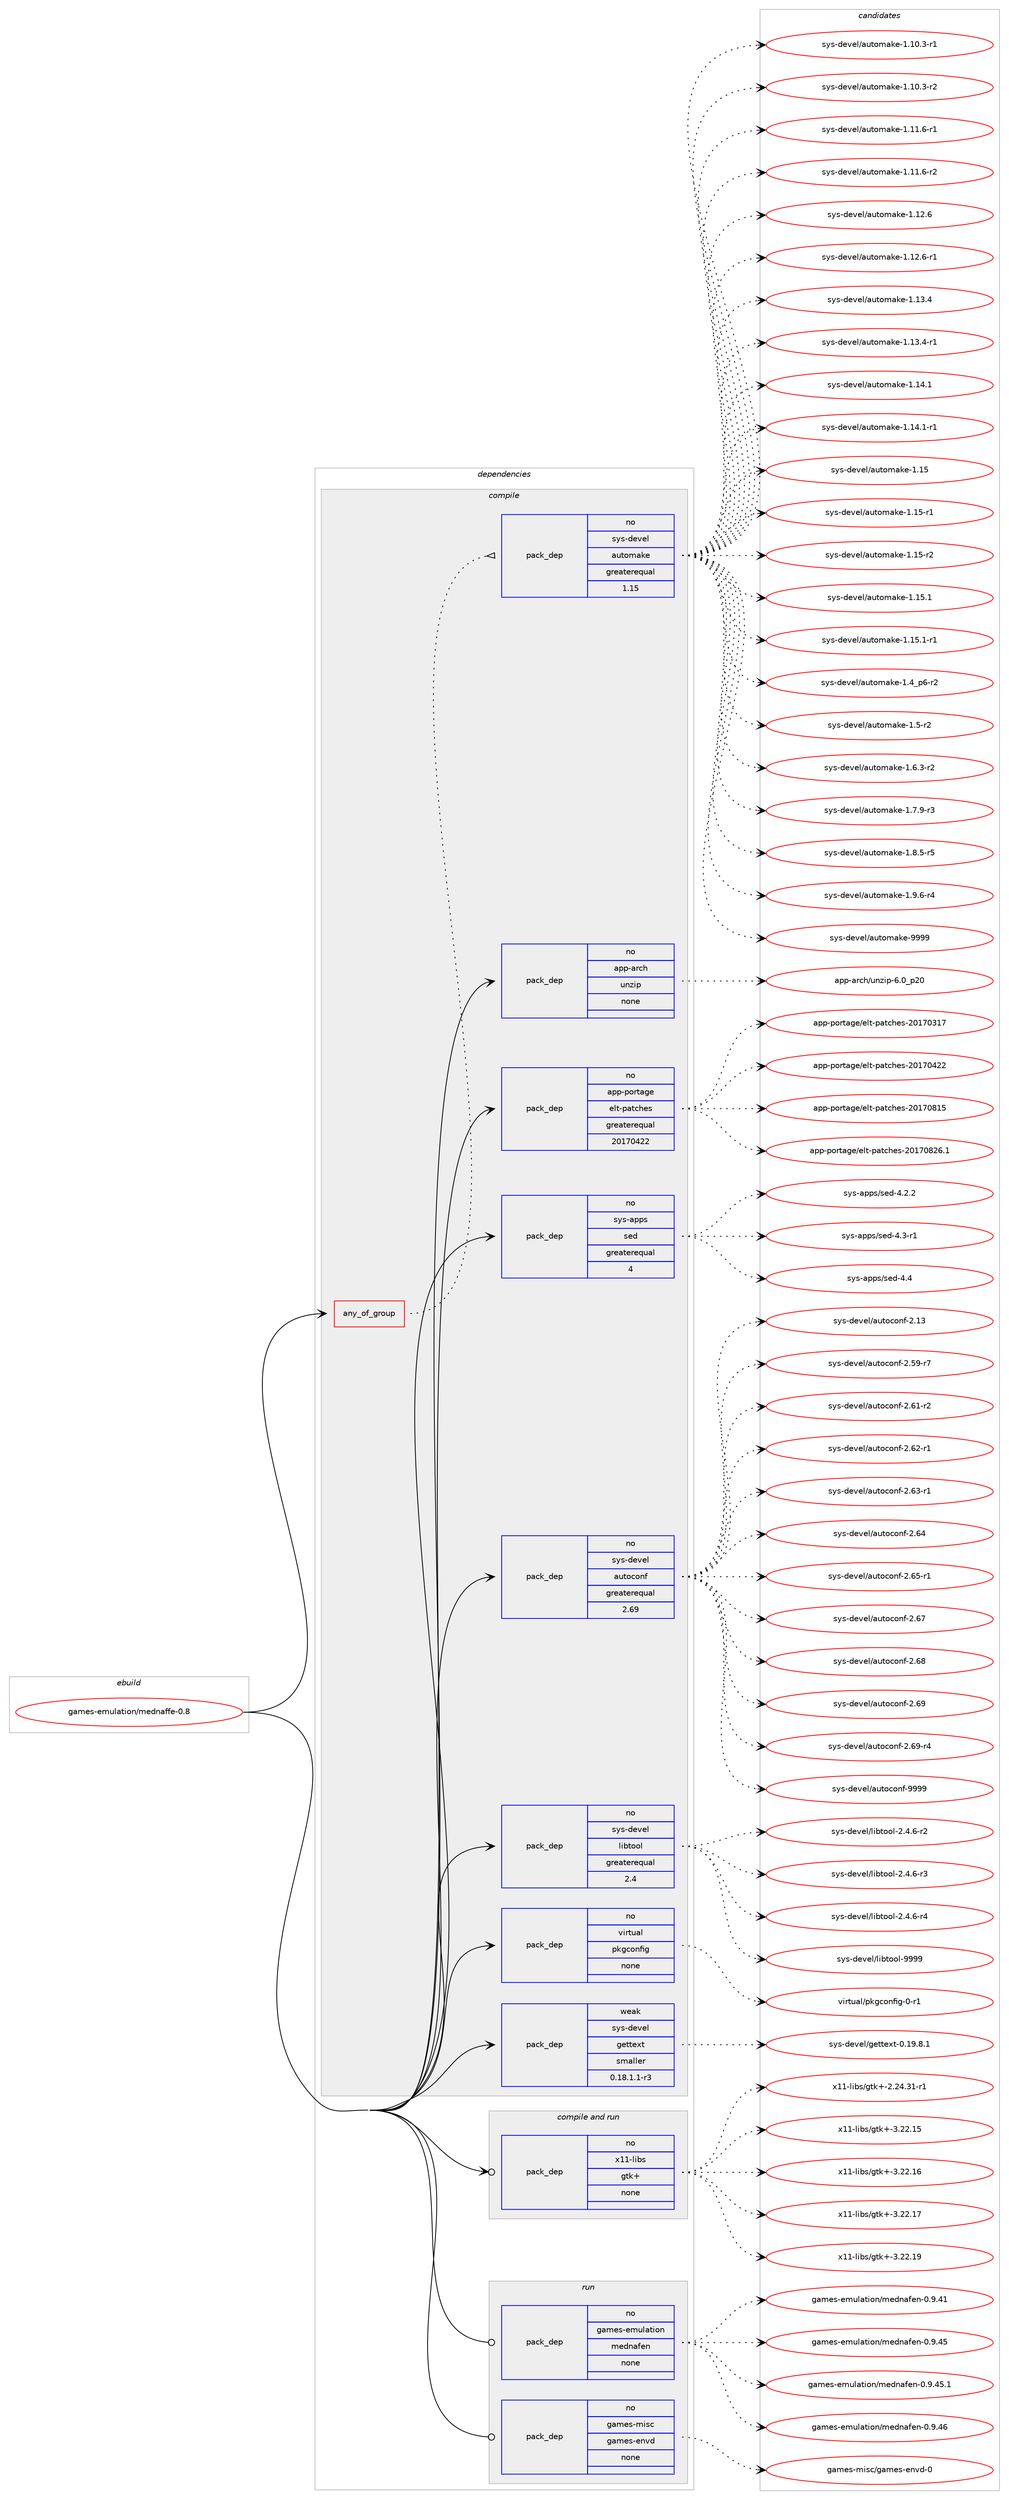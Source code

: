 digraph prolog {

# *************
# Graph options
# *************

newrank=true;
concentrate=true;
compound=true;
graph [rankdir=LR,fontname=Helvetica,fontsize=10,ranksep=1.5];#, ranksep=2.5, nodesep=0.2];
edge  [arrowhead=vee];
node  [fontname=Helvetica,fontsize=10];

# **********
# The ebuild
# **********

subgraph cluster_leftcol {
color=gray;
rank=same;
label=<<i>ebuild</i>>;
id [label="games-emulation/mednaffe-0.8", color=red, width=4, href="../games-emulation/mednaffe-0.8.svg"];
}

# ****************
# The dependencies
# ****************

subgraph cluster_midcol {
color=gray;
label=<<i>dependencies</i>>;
subgraph cluster_compile {
fillcolor="#eeeeee";
style=filled;
label=<<i>compile</i>>;
subgraph any4418 {
dependency296658 [label=<<TABLE BORDER="0" CELLBORDER="1" CELLSPACING="0" CELLPADDING="4"><TR><TD CELLPADDING="10">any_of_group</TD></TR></TABLE>>, shape=none, color=red];subgraph pack212196 {
dependency296659 [label=<<TABLE BORDER="0" CELLBORDER="1" CELLSPACING="0" CELLPADDING="4" WIDTH="220"><TR><TD ROWSPAN="6" CELLPADDING="30">pack_dep</TD></TR><TR><TD WIDTH="110">no</TD></TR><TR><TD>sys-devel</TD></TR><TR><TD>automake</TD></TR><TR><TD>greaterequal</TD></TR><TR><TD>1.15</TD></TR></TABLE>>, shape=none, color=blue];
}
dependency296658:e -> dependency296659:w [weight=20,style="dotted",arrowhead="oinv"];
}
id:e -> dependency296658:w [weight=20,style="solid",arrowhead="vee"];
subgraph pack212197 {
dependency296660 [label=<<TABLE BORDER="0" CELLBORDER="1" CELLSPACING="0" CELLPADDING="4" WIDTH="220"><TR><TD ROWSPAN="6" CELLPADDING="30">pack_dep</TD></TR><TR><TD WIDTH="110">no</TD></TR><TR><TD>app-arch</TD></TR><TR><TD>unzip</TD></TR><TR><TD>none</TD></TR><TR><TD></TD></TR></TABLE>>, shape=none, color=blue];
}
id:e -> dependency296660:w [weight=20,style="solid",arrowhead="vee"];
subgraph pack212198 {
dependency296661 [label=<<TABLE BORDER="0" CELLBORDER="1" CELLSPACING="0" CELLPADDING="4" WIDTH="220"><TR><TD ROWSPAN="6" CELLPADDING="30">pack_dep</TD></TR><TR><TD WIDTH="110">no</TD></TR><TR><TD>app-portage</TD></TR><TR><TD>elt-patches</TD></TR><TR><TD>greaterequal</TD></TR><TR><TD>20170422</TD></TR></TABLE>>, shape=none, color=blue];
}
id:e -> dependency296661:w [weight=20,style="solid",arrowhead="vee"];
subgraph pack212199 {
dependency296662 [label=<<TABLE BORDER="0" CELLBORDER="1" CELLSPACING="0" CELLPADDING="4" WIDTH="220"><TR><TD ROWSPAN="6" CELLPADDING="30">pack_dep</TD></TR><TR><TD WIDTH="110">no</TD></TR><TR><TD>sys-apps</TD></TR><TR><TD>sed</TD></TR><TR><TD>greaterequal</TD></TR><TR><TD>4</TD></TR></TABLE>>, shape=none, color=blue];
}
id:e -> dependency296662:w [weight=20,style="solid",arrowhead="vee"];
subgraph pack212200 {
dependency296663 [label=<<TABLE BORDER="0" CELLBORDER="1" CELLSPACING="0" CELLPADDING="4" WIDTH="220"><TR><TD ROWSPAN="6" CELLPADDING="30">pack_dep</TD></TR><TR><TD WIDTH="110">no</TD></TR><TR><TD>sys-devel</TD></TR><TR><TD>autoconf</TD></TR><TR><TD>greaterequal</TD></TR><TR><TD>2.69</TD></TR></TABLE>>, shape=none, color=blue];
}
id:e -> dependency296663:w [weight=20,style="solid",arrowhead="vee"];
subgraph pack212201 {
dependency296664 [label=<<TABLE BORDER="0" CELLBORDER="1" CELLSPACING="0" CELLPADDING="4" WIDTH="220"><TR><TD ROWSPAN="6" CELLPADDING="30">pack_dep</TD></TR><TR><TD WIDTH="110">no</TD></TR><TR><TD>sys-devel</TD></TR><TR><TD>libtool</TD></TR><TR><TD>greaterequal</TD></TR><TR><TD>2.4</TD></TR></TABLE>>, shape=none, color=blue];
}
id:e -> dependency296664:w [weight=20,style="solid",arrowhead="vee"];
subgraph pack212202 {
dependency296665 [label=<<TABLE BORDER="0" CELLBORDER="1" CELLSPACING="0" CELLPADDING="4" WIDTH="220"><TR><TD ROWSPAN="6" CELLPADDING="30">pack_dep</TD></TR><TR><TD WIDTH="110">no</TD></TR><TR><TD>virtual</TD></TR><TR><TD>pkgconfig</TD></TR><TR><TD>none</TD></TR><TR><TD></TD></TR></TABLE>>, shape=none, color=blue];
}
id:e -> dependency296665:w [weight=20,style="solid",arrowhead="vee"];
subgraph pack212203 {
dependency296666 [label=<<TABLE BORDER="0" CELLBORDER="1" CELLSPACING="0" CELLPADDING="4" WIDTH="220"><TR><TD ROWSPAN="6" CELLPADDING="30">pack_dep</TD></TR><TR><TD WIDTH="110">weak</TD></TR><TR><TD>sys-devel</TD></TR><TR><TD>gettext</TD></TR><TR><TD>smaller</TD></TR><TR><TD>0.18.1.1-r3</TD></TR></TABLE>>, shape=none, color=blue];
}
id:e -> dependency296666:w [weight=20,style="solid",arrowhead="vee"];
}
subgraph cluster_compileandrun {
fillcolor="#eeeeee";
style=filled;
label=<<i>compile and run</i>>;
subgraph pack212204 {
dependency296667 [label=<<TABLE BORDER="0" CELLBORDER="1" CELLSPACING="0" CELLPADDING="4" WIDTH="220"><TR><TD ROWSPAN="6" CELLPADDING="30">pack_dep</TD></TR><TR><TD WIDTH="110">no</TD></TR><TR><TD>x11-libs</TD></TR><TR><TD>gtk+</TD></TR><TR><TD>none</TD></TR><TR><TD></TD></TR></TABLE>>, shape=none, color=blue];
}
id:e -> dependency296667:w [weight=20,style="solid",arrowhead="odotvee"];
}
subgraph cluster_run {
fillcolor="#eeeeee";
style=filled;
label=<<i>run</i>>;
subgraph pack212205 {
dependency296668 [label=<<TABLE BORDER="0" CELLBORDER="1" CELLSPACING="0" CELLPADDING="4" WIDTH="220"><TR><TD ROWSPAN="6" CELLPADDING="30">pack_dep</TD></TR><TR><TD WIDTH="110">no</TD></TR><TR><TD>games-emulation</TD></TR><TR><TD>mednafen</TD></TR><TR><TD>none</TD></TR><TR><TD></TD></TR></TABLE>>, shape=none, color=blue];
}
id:e -> dependency296668:w [weight=20,style="solid",arrowhead="odot"];
subgraph pack212206 {
dependency296669 [label=<<TABLE BORDER="0" CELLBORDER="1" CELLSPACING="0" CELLPADDING="4" WIDTH="220"><TR><TD ROWSPAN="6" CELLPADDING="30">pack_dep</TD></TR><TR><TD WIDTH="110">no</TD></TR><TR><TD>games-misc</TD></TR><TR><TD>games-envd</TD></TR><TR><TD>none</TD></TR><TR><TD></TD></TR></TABLE>>, shape=none, color=blue];
}
id:e -> dependency296669:w [weight=20,style="solid",arrowhead="odot"];
}
}

# **************
# The candidates
# **************

subgraph cluster_choices {
rank=same;
color=gray;
label=<<i>candidates</i>>;

subgraph choice212196 {
color=black;
nodesep=1;
choice11512111545100101118101108479711711611110997107101454946494846514511449 [label="sys-devel/automake-1.10.3-r1", color=red, width=4,href="../sys-devel/automake-1.10.3-r1.svg"];
choice11512111545100101118101108479711711611110997107101454946494846514511450 [label="sys-devel/automake-1.10.3-r2", color=red, width=4,href="../sys-devel/automake-1.10.3-r2.svg"];
choice11512111545100101118101108479711711611110997107101454946494946544511449 [label="sys-devel/automake-1.11.6-r1", color=red, width=4,href="../sys-devel/automake-1.11.6-r1.svg"];
choice11512111545100101118101108479711711611110997107101454946494946544511450 [label="sys-devel/automake-1.11.6-r2", color=red, width=4,href="../sys-devel/automake-1.11.6-r2.svg"];
choice1151211154510010111810110847971171161111099710710145494649504654 [label="sys-devel/automake-1.12.6", color=red, width=4,href="../sys-devel/automake-1.12.6.svg"];
choice11512111545100101118101108479711711611110997107101454946495046544511449 [label="sys-devel/automake-1.12.6-r1", color=red, width=4,href="../sys-devel/automake-1.12.6-r1.svg"];
choice1151211154510010111810110847971171161111099710710145494649514652 [label="sys-devel/automake-1.13.4", color=red, width=4,href="../sys-devel/automake-1.13.4.svg"];
choice11512111545100101118101108479711711611110997107101454946495146524511449 [label="sys-devel/automake-1.13.4-r1", color=red, width=4,href="../sys-devel/automake-1.13.4-r1.svg"];
choice1151211154510010111810110847971171161111099710710145494649524649 [label="sys-devel/automake-1.14.1", color=red, width=4,href="../sys-devel/automake-1.14.1.svg"];
choice11512111545100101118101108479711711611110997107101454946495246494511449 [label="sys-devel/automake-1.14.1-r1", color=red, width=4,href="../sys-devel/automake-1.14.1-r1.svg"];
choice115121115451001011181011084797117116111109971071014549464953 [label="sys-devel/automake-1.15", color=red, width=4,href="../sys-devel/automake-1.15.svg"];
choice1151211154510010111810110847971171161111099710710145494649534511449 [label="sys-devel/automake-1.15-r1", color=red, width=4,href="../sys-devel/automake-1.15-r1.svg"];
choice1151211154510010111810110847971171161111099710710145494649534511450 [label="sys-devel/automake-1.15-r2", color=red, width=4,href="../sys-devel/automake-1.15-r2.svg"];
choice1151211154510010111810110847971171161111099710710145494649534649 [label="sys-devel/automake-1.15.1", color=red, width=4,href="../sys-devel/automake-1.15.1.svg"];
choice11512111545100101118101108479711711611110997107101454946495346494511449 [label="sys-devel/automake-1.15.1-r1", color=red, width=4,href="../sys-devel/automake-1.15.1-r1.svg"];
choice115121115451001011181011084797117116111109971071014549465295112544511450 [label="sys-devel/automake-1.4_p6-r2", color=red, width=4,href="../sys-devel/automake-1.4_p6-r2.svg"];
choice11512111545100101118101108479711711611110997107101454946534511450 [label="sys-devel/automake-1.5-r2", color=red, width=4,href="../sys-devel/automake-1.5-r2.svg"];
choice115121115451001011181011084797117116111109971071014549465446514511450 [label="sys-devel/automake-1.6.3-r2", color=red, width=4,href="../sys-devel/automake-1.6.3-r2.svg"];
choice115121115451001011181011084797117116111109971071014549465546574511451 [label="sys-devel/automake-1.7.9-r3", color=red, width=4,href="../sys-devel/automake-1.7.9-r3.svg"];
choice115121115451001011181011084797117116111109971071014549465646534511453 [label="sys-devel/automake-1.8.5-r5", color=red, width=4,href="../sys-devel/automake-1.8.5-r5.svg"];
choice115121115451001011181011084797117116111109971071014549465746544511452 [label="sys-devel/automake-1.9.6-r4", color=red, width=4,href="../sys-devel/automake-1.9.6-r4.svg"];
choice115121115451001011181011084797117116111109971071014557575757 [label="sys-devel/automake-9999", color=red, width=4,href="../sys-devel/automake-9999.svg"];
dependency296659:e -> choice11512111545100101118101108479711711611110997107101454946494846514511449:w [style=dotted,weight="100"];
dependency296659:e -> choice11512111545100101118101108479711711611110997107101454946494846514511450:w [style=dotted,weight="100"];
dependency296659:e -> choice11512111545100101118101108479711711611110997107101454946494946544511449:w [style=dotted,weight="100"];
dependency296659:e -> choice11512111545100101118101108479711711611110997107101454946494946544511450:w [style=dotted,weight="100"];
dependency296659:e -> choice1151211154510010111810110847971171161111099710710145494649504654:w [style=dotted,weight="100"];
dependency296659:e -> choice11512111545100101118101108479711711611110997107101454946495046544511449:w [style=dotted,weight="100"];
dependency296659:e -> choice1151211154510010111810110847971171161111099710710145494649514652:w [style=dotted,weight="100"];
dependency296659:e -> choice11512111545100101118101108479711711611110997107101454946495146524511449:w [style=dotted,weight="100"];
dependency296659:e -> choice1151211154510010111810110847971171161111099710710145494649524649:w [style=dotted,weight="100"];
dependency296659:e -> choice11512111545100101118101108479711711611110997107101454946495246494511449:w [style=dotted,weight="100"];
dependency296659:e -> choice115121115451001011181011084797117116111109971071014549464953:w [style=dotted,weight="100"];
dependency296659:e -> choice1151211154510010111810110847971171161111099710710145494649534511449:w [style=dotted,weight="100"];
dependency296659:e -> choice1151211154510010111810110847971171161111099710710145494649534511450:w [style=dotted,weight="100"];
dependency296659:e -> choice1151211154510010111810110847971171161111099710710145494649534649:w [style=dotted,weight="100"];
dependency296659:e -> choice11512111545100101118101108479711711611110997107101454946495346494511449:w [style=dotted,weight="100"];
dependency296659:e -> choice115121115451001011181011084797117116111109971071014549465295112544511450:w [style=dotted,weight="100"];
dependency296659:e -> choice11512111545100101118101108479711711611110997107101454946534511450:w [style=dotted,weight="100"];
dependency296659:e -> choice115121115451001011181011084797117116111109971071014549465446514511450:w [style=dotted,weight="100"];
dependency296659:e -> choice115121115451001011181011084797117116111109971071014549465546574511451:w [style=dotted,weight="100"];
dependency296659:e -> choice115121115451001011181011084797117116111109971071014549465646534511453:w [style=dotted,weight="100"];
dependency296659:e -> choice115121115451001011181011084797117116111109971071014549465746544511452:w [style=dotted,weight="100"];
dependency296659:e -> choice115121115451001011181011084797117116111109971071014557575757:w [style=dotted,weight="100"];
}
subgraph choice212197 {
color=black;
nodesep=1;
choice971121124597114991044711711012210511245544648951125048 [label="app-arch/unzip-6.0_p20", color=red, width=4,href="../app-arch/unzip-6.0_p20.svg"];
dependency296660:e -> choice971121124597114991044711711012210511245544648951125048:w [style=dotted,weight="100"];
}
subgraph choice212198 {
color=black;
nodesep=1;
choice97112112451121111141169710310147101108116451129711699104101115455048495548514955 [label="app-portage/elt-patches-20170317", color=red, width=4,href="../app-portage/elt-patches-20170317.svg"];
choice97112112451121111141169710310147101108116451129711699104101115455048495548525050 [label="app-portage/elt-patches-20170422", color=red, width=4,href="../app-portage/elt-patches-20170422.svg"];
choice97112112451121111141169710310147101108116451129711699104101115455048495548564953 [label="app-portage/elt-patches-20170815", color=red, width=4,href="../app-portage/elt-patches-20170815.svg"];
choice971121124511211111411697103101471011081164511297116991041011154550484955485650544649 [label="app-portage/elt-patches-20170826.1", color=red, width=4,href="../app-portage/elt-patches-20170826.1.svg"];
dependency296661:e -> choice97112112451121111141169710310147101108116451129711699104101115455048495548514955:w [style=dotted,weight="100"];
dependency296661:e -> choice97112112451121111141169710310147101108116451129711699104101115455048495548525050:w [style=dotted,weight="100"];
dependency296661:e -> choice97112112451121111141169710310147101108116451129711699104101115455048495548564953:w [style=dotted,weight="100"];
dependency296661:e -> choice971121124511211111411697103101471011081164511297116991041011154550484955485650544649:w [style=dotted,weight="100"];
}
subgraph choice212199 {
color=black;
nodesep=1;
choice115121115459711211211547115101100455246504650 [label="sys-apps/sed-4.2.2", color=red, width=4,href="../sys-apps/sed-4.2.2.svg"];
choice115121115459711211211547115101100455246514511449 [label="sys-apps/sed-4.3-r1", color=red, width=4,href="../sys-apps/sed-4.3-r1.svg"];
choice11512111545971121121154711510110045524652 [label="sys-apps/sed-4.4", color=red, width=4,href="../sys-apps/sed-4.4.svg"];
dependency296662:e -> choice115121115459711211211547115101100455246504650:w [style=dotted,weight="100"];
dependency296662:e -> choice115121115459711211211547115101100455246514511449:w [style=dotted,weight="100"];
dependency296662:e -> choice11512111545971121121154711510110045524652:w [style=dotted,weight="100"];
}
subgraph choice212200 {
color=black;
nodesep=1;
choice115121115451001011181011084797117116111991111101024550464951 [label="sys-devel/autoconf-2.13", color=red, width=4,href="../sys-devel/autoconf-2.13.svg"];
choice1151211154510010111810110847971171161119911111010245504653574511455 [label="sys-devel/autoconf-2.59-r7", color=red, width=4,href="../sys-devel/autoconf-2.59-r7.svg"];
choice1151211154510010111810110847971171161119911111010245504654494511450 [label="sys-devel/autoconf-2.61-r2", color=red, width=4,href="../sys-devel/autoconf-2.61-r2.svg"];
choice1151211154510010111810110847971171161119911111010245504654504511449 [label="sys-devel/autoconf-2.62-r1", color=red, width=4,href="../sys-devel/autoconf-2.62-r1.svg"];
choice1151211154510010111810110847971171161119911111010245504654514511449 [label="sys-devel/autoconf-2.63-r1", color=red, width=4,href="../sys-devel/autoconf-2.63-r1.svg"];
choice115121115451001011181011084797117116111991111101024550465452 [label="sys-devel/autoconf-2.64", color=red, width=4,href="../sys-devel/autoconf-2.64.svg"];
choice1151211154510010111810110847971171161119911111010245504654534511449 [label="sys-devel/autoconf-2.65-r1", color=red, width=4,href="../sys-devel/autoconf-2.65-r1.svg"];
choice115121115451001011181011084797117116111991111101024550465455 [label="sys-devel/autoconf-2.67", color=red, width=4,href="../sys-devel/autoconf-2.67.svg"];
choice115121115451001011181011084797117116111991111101024550465456 [label="sys-devel/autoconf-2.68", color=red, width=4,href="../sys-devel/autoconf-2.68.svg"];
choice115121115451001011181011084797117116111991111101024550465457 [label="sys-devel/autoconf-2.69", color=red, width=4,href="../sys-devel/autoconf-2.69.svg"];
choice1151211154510010111810110847971171161119911111010245504654574511452 [label="sys-devel/autoconf-2.69-r4", color=red, width=4,href="../sys-devel/autoconf-2.69-r4.svg"];
choice115121115451001011181011084797117116111991111101024557575757 [label="sys-devel/autoconf-9999", color=red, width=4,href="../sys-devel/autoconf-9999.svg"];
dependency296663:e -> choice115121115451001011181011084797117116111991111101024550464951:w [style=dotted,weight="100"];
dependency296663:e -> choice1151211154510010111810110847971171161119911111010245504653574511455:w [style=dotted,weight="100"];
dependency296663:e -> choice1151211154510010111810110847971171161119911111010245504654494511450:w [style=dotted,weight="100"];
dependency296663:e -> choice1151211154510010111810110847971171161119911111010245504654504511449:w [style=dotted,weight="100"];
dependency296663:e -> choice1151211154510010111810110847971171161119911111010245504654514511449:w [style=dotted,weight="100"];
dependency296663:e -> choice115121115451001011181011084797117116111991111101024550465452:w [style=dotted,weight="100"];
dependency296663:e -> choice1151211154510010111810110847971171161119911111010245504654534511449:w [style=dotted,weight="100"];
dependency296663:e -> choice115121115451001011181011084797117116111991111101024550465455:w [style=dotted,weight="100"];
dependency296663:e -> choice115121115451001011181011084797117116111991111101024550465456:w [style=dotted,weight="100"];
dependency296663:e -> choice115121115451001011181011084797117116111991111101024550465457:w [style=dotted,weight="100"];
dependency296663:e -> choice1151211154510010111810110847971171161119911111010245504654574511452:w [style=dotted,weight="100"];
dependency296663:e -> choice115121115451001011181011084797117116111991111101024557575757:w [style=dotted,weight="100"];
}
subgraph choice212201 {
color=black;
nodesep=1;
choice1151211154510010111810110847108105981161111111084550465246544511450 [label="sys-devel/libtool-2.4.6-r2", color=red, width=4,href="../sys-devel/libtool-2.4.6-r2.svg"];
choice1151211154510010111810110847108105981161111111084550465246544511451 [label="sys-devel/libtool-2.4.6-r3", color=red, width=4,href="../sys-devel/libtool-2.4.6-r3.svg"];
choice1151211154510010111810110847108105981161111111084550465246544511452 [label="sys-devel/libtool-2.4.6-r4", color=red, width=4,href="../sys-devel/libtool-2.4.6-r4.svg"];
choice1151211154510010111810110847108105981161111111084557575757 [label="sys-devel/libtool-9999", color=red, width=4,href="../sys-devel/libtool-9999.svg"];
dependency296664:e -> choice1151211154510010111810110847108105981161111111084550465246544511450:w [style=dotted,weight="100"];
dependency296664:e -> choice1151211154510010111810110847108105981161111111084550465246544511451:w [style=dotted,weight="100"];
dependency296664:e -> choice1151211154510010111810110847108105981161111111084550465246544511452:w [style=dotted,weight="100"];
dependency296664:e -> choice1151211154510010111810110847108105981161111111084557575757:w [style=dotted,weight="100"];
}
subgraph choice212202 {
color=black;
nodesep=1;
choice11810511411611797108471121071039911111010210510345484511449 [label="virtual/pkgconfig-0-r1", color=red, width=4,href="../virtual/pkgconfig-0-r1.svg"];
dependency296665:e -> choice11810511411611797108471121071039911111010210510345484511449:w [style=dotted,weight="100"];
}
subgraph choice212203 {
color=black;
nodesep=1;
choice1151211154510010111810110847103101116116101120116454846495746564649 [label="sys-devel/gettext-0.19.8.1", color=red, width=4,href="../sys-devel/gettext-0.19.8.1.svg"];
dependency296666:e -> choice1151211154510010111810110847103101116116101120116454846495746564649:w [style=dotted,weight="100"];
}
subgraph choice212204 {
color=black;
nodesep=1;
choice12049494510810598115471031161074345504650524651494511449 [label="x11-libs/gtk+-2.24.31-r1", color=red, width=4,href="../x11-libs/gtk+-2.24.31-r1.svg"];
choice1204949451081059811547103116107434551465050464953 [label="x11-libs/gtk+-3.22.15", color=red, width=4,href="../x11-libs/gtk+-3.22.15.svg"];
choice1204949451081059811547103116107434551465050464954 [label="x11-libs/gtk+-3.22.16", color=red, width=4,href="../x11-libs/gtk+-3.22.16.svg"];
choice1204949451081059811547103116107434551465050464955 [label="x11-libs/gtk+-3.22.17", color=red, width=4,href="../x11-libs/gtk+-3.22.17.svg"];
choice1204949451081059811547103116107434551465050464957 [label="x11-libs/gtk+-3.22.19", color=red, width=4,href="../x11-libs/gtk+-3.22.19.svg"];
dependency296667:e -> choice12049494510810598115471031161074345504650524651494511449:w [style=dotted,weight="100"];
dependency296667:e -> choice1204949451081059811547103116107434551465050464953:w [style=dotted,weight="100"];
dependency296667:e -> choice1204949451081059811547103116107434551465050464954:w [style=dotted,weight="100"];
dependency296667:e -> choice1204949451081059811547103116107434551465050464955:w [style=dotted,weight="100"];
dependency296667:e -> choice1204949451081059811547103116107434551465050464957:w [style=dotted,weight="100"];
}
subgraph choice212205 {
color=black;
nodesep=1;
choice103971091011154510110911710897116105111110471091011001109710210111045484657465249 [label="games-emulation/mednafen-0.9.41", color=red, width=4,href="../games-emulation/mednafen-0.9.41.svg"];
choice103971091011154510110911710897116105111110471091011001109710210111045484657465253 [label="games-emulation/mednafen-0.9.45", color=red, width=4,href="../games-emulation/mednafen-0.9.45.svg"];
choice1039710910111545101109117108971161051111104710910110011097102101110454846574652534649 [label="games-emulation/mednafen-0.9.45.1", color=red, width=4,href="../games-emulation/mednafen-0.9.45.1.svg"];
choice103971091011154510110911710897116105111110471091011001109710210111045484657465254 [label="games-emulation/mednafen-0.9.46", color=red, width=4,href="../games-emulation/mednafen-0.9.46.svg"];
dependency296668:e -> choice103971091011154510110911710897116105111110471091011001109710210111045484657465249:w [style=dotted,weight="100"];
dependency296668:e -> choice103971091011154510110911710897116105111110471091011001109710210111045484657465253:w [style=dotted,weight="100"];
dependency296668:e -> choice1039710910111545101109117108971161051111104710910110011097102101110454846574652534649:w [style=dotted,weight="100"];
dependency296668:e -> choice103971091011154510110911710897116105111110471091011001109710210111045484657465254:w [style=dotted,weight="100"];
}
subgraph choice212206 {
color=black;
nodesep=1;
choice1039710910111545109105115994710397109101115451011101181004548 [label="games-misc/games-envd-0", color=red, width=4,href="../games-misc/games-envd-0.svg"];
dependency296669:e -> choice1039710910111545109105115994710397109101115451011101181004548:w [style=dotted,weight="100"];
}
}

}
